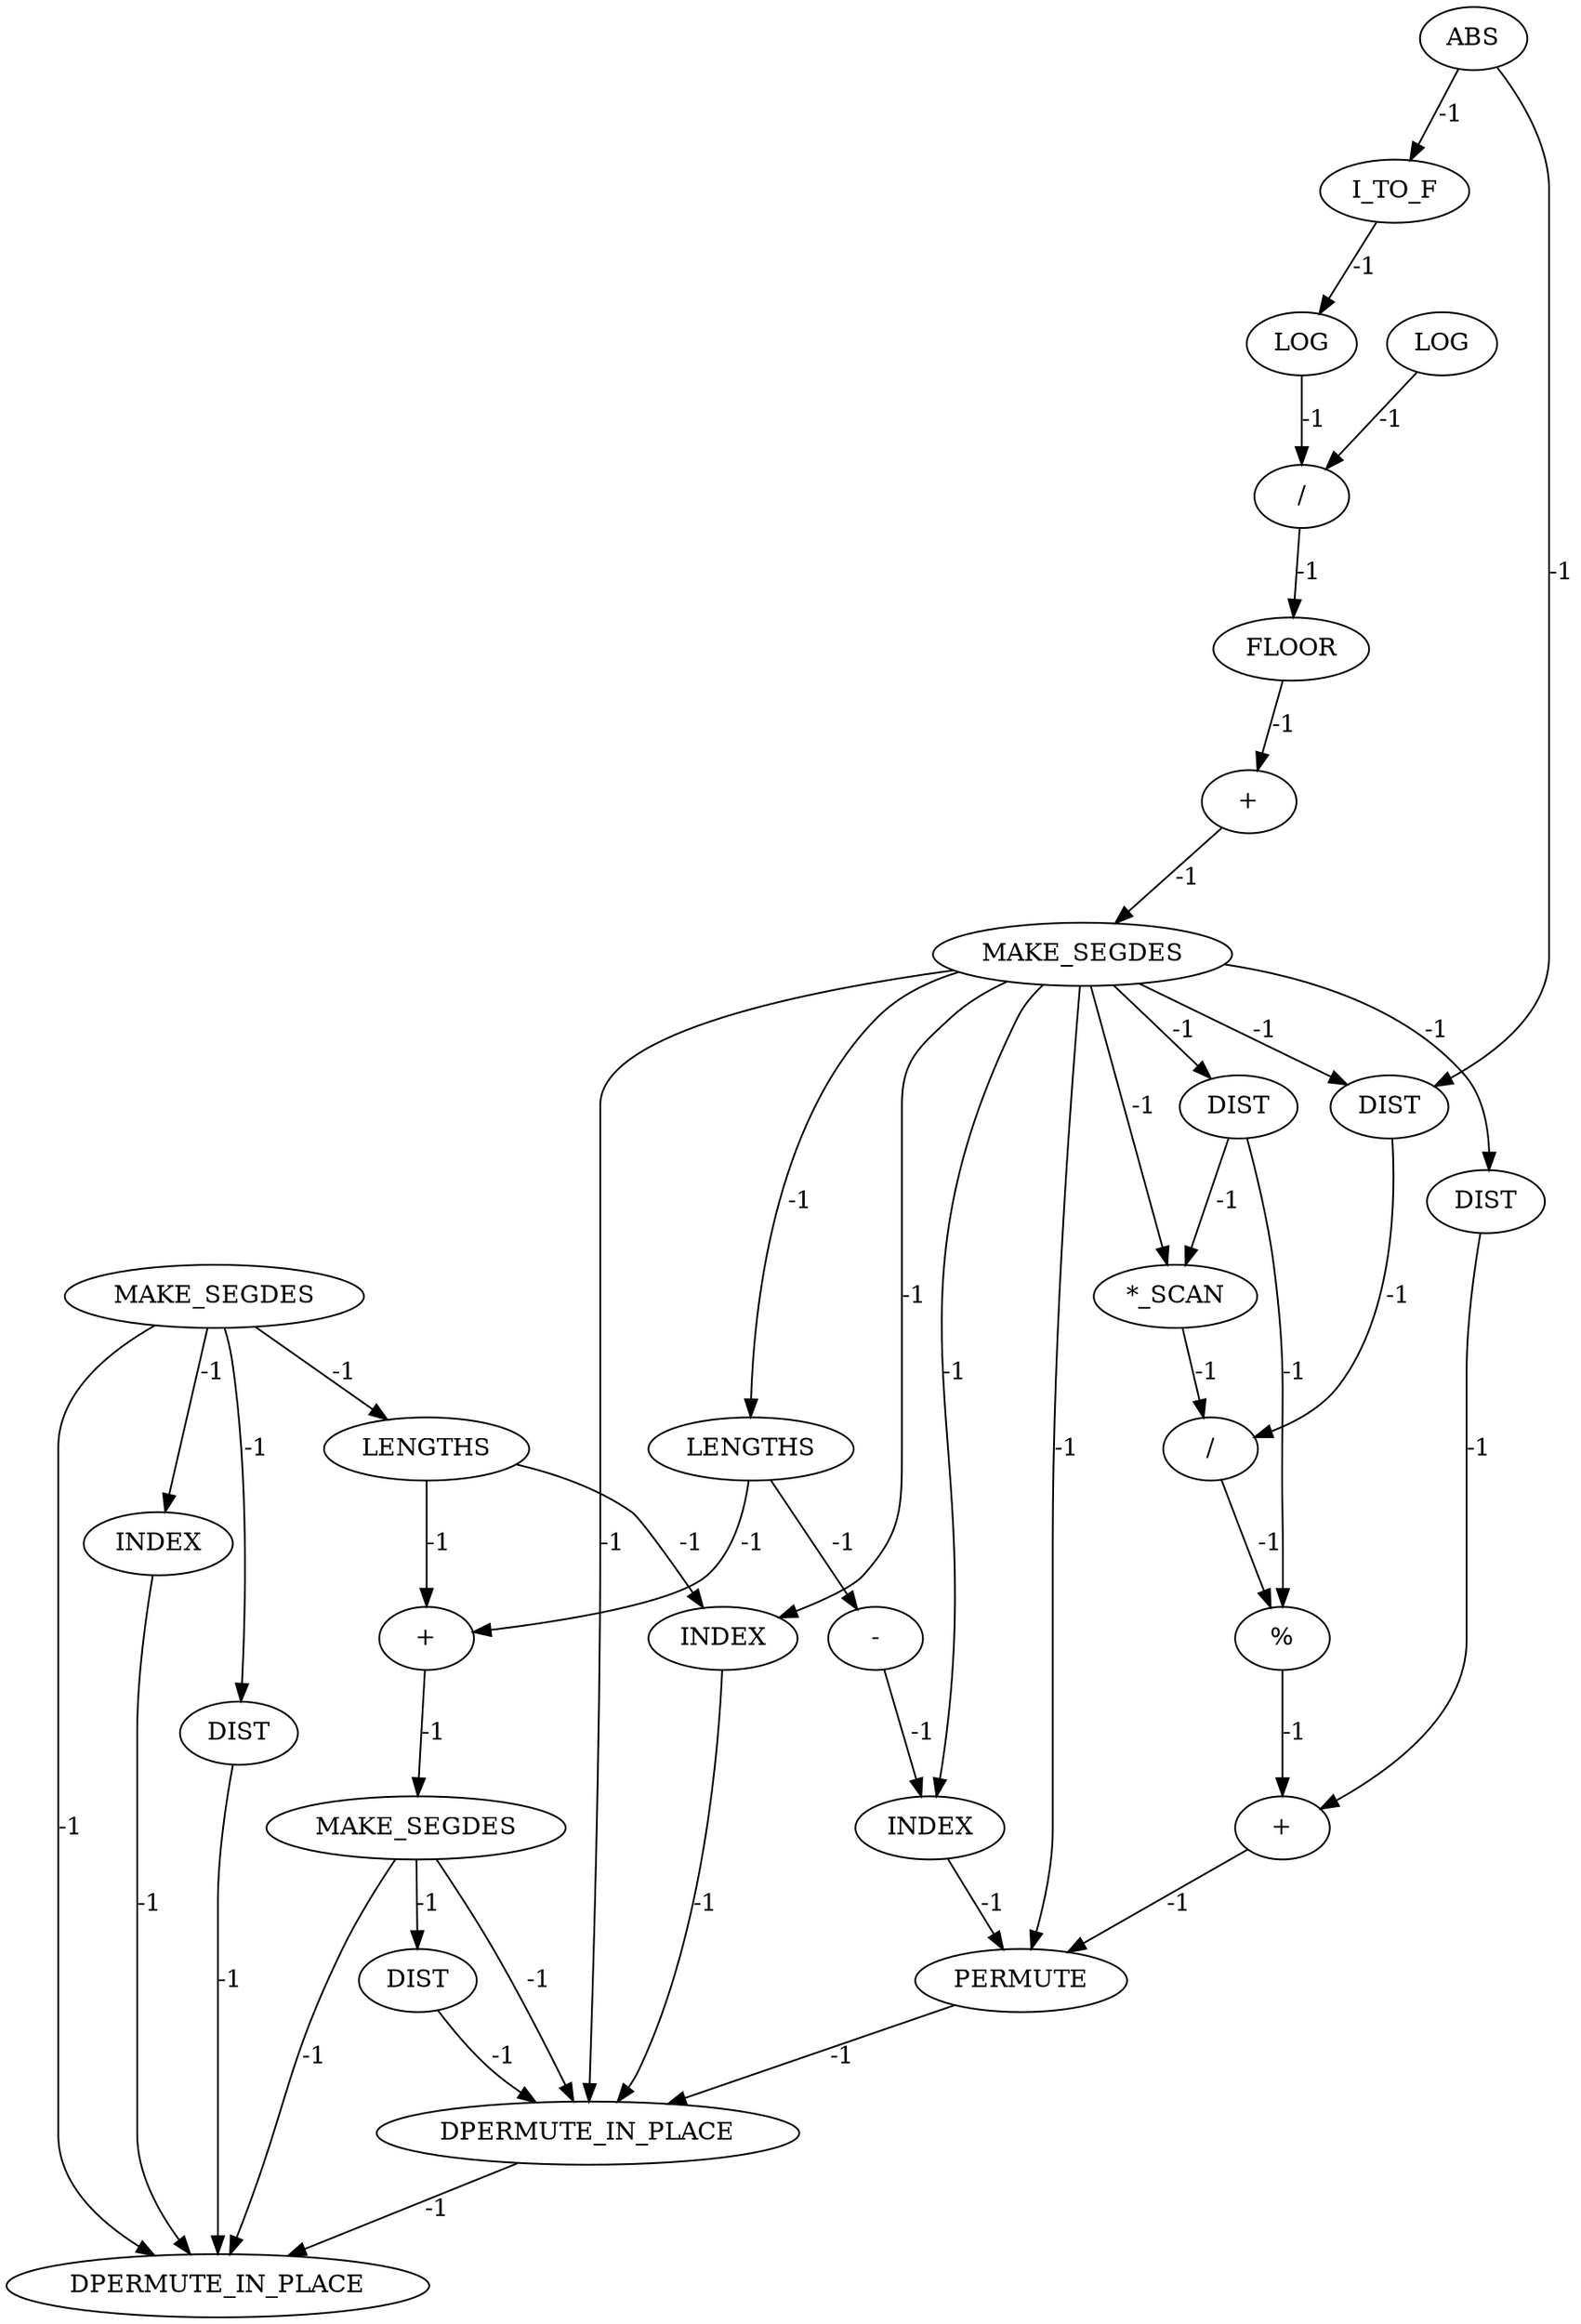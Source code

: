 digraph {
	is_B_INST_4614 [label="%" cost=0]
	is_B_INST_4595 [label=DIST cost=0]
	is_B_INST_4623 [label=LENGTHS cost=0]
	is_B_INST_4571 [label=FLOOR cost=0]
	is_B_INST_4641 [label=PERMUTE cost=0]
	is_B_INST_4633 [label=INDEX cost=0]
	is_B_INST_4567 [label=LOG cost=0]
	is_B_INST_4684 [label="+" cost=0]
	is_B_INST_6653 [label=DPERMUTE_IN_PLACE cost=0]
	is_B_INST_4581 [label=DIST cost=0]
	is_B_INST_4695 [label=DIST cost=0]
	is_B_INST_4617 [label="+" cost=0]
	is_B_INST_4575 [label=MAKE_SEGDES cost=0]
	is_B_INST_4562 [label=I_TO_F cost=0]
	is_B_INST_4644 [label=MAKE_SEGDES cost=0]
	is_B_INST_4588 [label=DIST cost=0]
	is_B_INST_4570 [label="/" cost=0]
	is_B_INST_4625 [label="-" cost=0]
	is_B_INST_4603 [label="/" cost=0]
	is_B_INST_4673 [label=INDEX cost=0]
	is_B_INST_4583 [label="*_SCAN" cost=0]
	is_B_INST_4665 [label=LENGTHS cost=0]
	is_B_INST_4689 [label=MAKE_SEGDES cost=0]
	is_B_INST_4565 [label=LOG cost=0]
	is_B_INST_586 [label=ABS cost=0]
	is_B_INST_6652 [label=DPERMUTE_IN_PLACE cost=0]
	is_B_INST_4572 [label="+" cost=0]
	is_B_INST_4661 [label=INDEX cost=0]
	is_B_INST_4650 [label=DIST cost=0]
	is_B_INST_4614 -> is_B_INST_4617 [label=-1 cost=-1]
	is_B_INST_4595 -> is_B_INST_4617 [label=-1 cost=-1]
	is_B_INST_4623 -> is_B_INST_4625 [label=-1 cost=-1]
	is_B_INST_4623 -> is_B_INST_4684 [label=-1 cost=-1]
	is_B_INST_4571 -> is_B_INST_4572 [label=-1 cost=-1]
	is_B_INST_4641 -> is_B_INST_6652 [label=-1 cost=-1]
	is_B_INST_4633 -> is_B_INST_4641 [label=-1 cost=-1]
	is_B_INST_4567 -> is_B_INST_4570 [label=-1 cost=-1]
	is_B_INST_4684 -> is_B_INST_4689 [label=-1 cost=-1]
	is_B_INST_4581 -> is_B_INST_4583 [label=-1 cost=-1]
	is_B_INST_4581 -> is_B_INST_4614 [label=-1 cost=-1]
	is_B_INST_4695 -> is_B_INST_6652 [label=-1 cost=-1]
	is_B_INST_4617 -> is_B_INST_4641 [label=-1 cost=-1]
	is_B_INST_4575 -> is_B_INST_4581 [label=-1 cost=-1]
	is_B_INST_4575 -> is_B_INST_4583 [label=-1 cost=-1]
	is_B_INST_4575 -> is_B_INST_4588 [label=-1 cost=-1]
	is_B_INST_4575 -> is_B_INST_4595 [label=-1 cost=-1]
	is_B_INST_4575 -> is_B_INST_4623 [label=-1 cost=-1]
	is_B_INST_4575 -> is_B_INST_4633 [label=-1 cost=-1]
	is_B_INST_4575 -> is_B_INST_4641 [label=-1 cost=-1]
	is_B_INST_4575 -> is_B_INST_4673 [label=-1 cost=-1]
	is_B_INST_4575 -> is_B_INST_6652 [label=-1 cost=-1]
	is_B_INST_4562 -> is_B_INST_4565 [label=-1 cost=-1]
	is_B_INST_4644 -> is_B_INST_4650 [label=-1 cost=-1]
	is_B_INST_4644 -> is_B_INST_4661 [label=-1 cost=-1]
	is_B_INST_4644 -> is_B_INST_4665 [label=-1 cost=-1]
	is_B_INST_4644 -> is_B_INST_6653 [label=-1 cost=-1]
	is_B_INST_4588 -> is_B_INST_4603 [label=-1 cost=-1]
	is_B_INST_4570 -> is_B_INST_4571 [label=-1 cost=-1]
	is_B_INST_4625 -> is_B_INST_4633 [label=-1 cost=-1]
	is_B_INST_4603 -> is_B_INST_4614 [label=-1 cost=-1]
	is_B_INST_4673 -> is_B_INST_6652 [label=-1 cost=-1]
	is_B_INST_4583 -> is_B_INST_4603 [label=-1 cost=-1]
	is_B_INST_4665 -> is_B_INST_4673 [label=-1 cost=-1]
	is_B_INST_4665 -> is_B_INST_4684 [label=-1 cost=-1]
	is_B_INST_4689 -> is_B_INST_4695 [label=-1 cost=-1]
	is_B_INST_4689 -> is_B_INST_6652 [label=-1 cost=-1]
	is_B_INST_4689 -> is_B_INST_6653 [label=-1 cost=-1]
	is_B_INST_4565 -> is_B_INST_4570 [label=-1 cost=-1]
	is_B_INST_586 -> is_B_INST_4562 [label=-1 cost=-1]
	is_B_INST_586 -> is_B_INST_4588 [label=-1 cost=-1]
	is_B_INST_6652 -> is_B_INST_6653 [label=-1 cost=-1]
	is_B_INST_4572 -> is_B_INST_4575 [label=-1 cost=-1]
	is_B_INST_4661 -> is_B_INST_6653 [label=-1 cost=-1]
	is_B_INST_4650 -> is_B_INST_6653 [label=-1 cost=-1]
}
